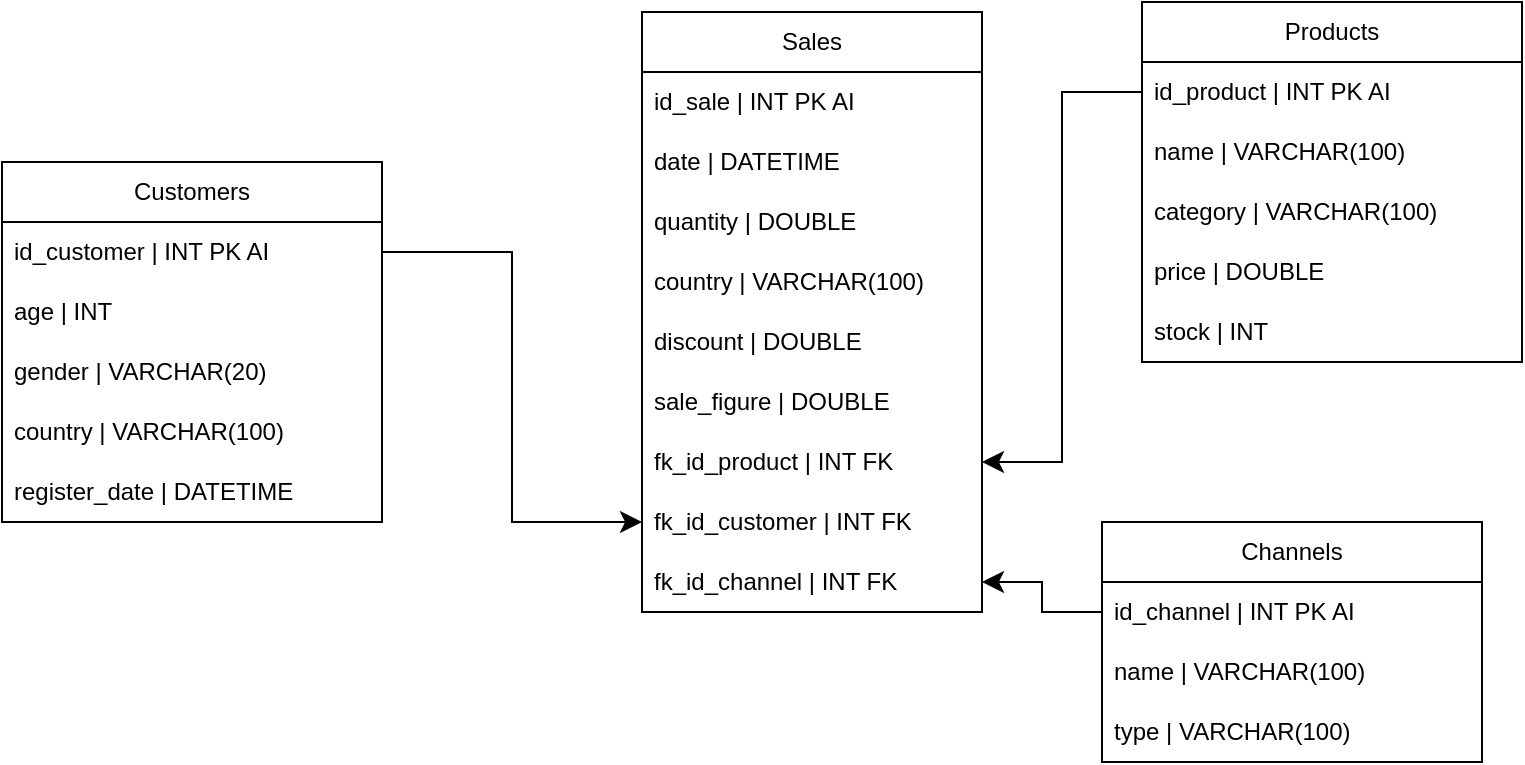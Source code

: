 <mxfile version="27.1.6">
  <diagram name="Star model" id="NSU2qtgDLh77OVEmHWee">
    <mxGraphModel dx="1577" dy="1173" grid="1" gridSize="10" guides="1" tooltips="1" connect="1" arrows="1" fold="1" page="1" pageScale="1" pageWidth="827" pageHeight="1169" math="0" shadow="0">
      <root>
        <mxCell id="0" />
        <mxCell id="1" parent="0" />
        <mxCell id="MW4GRpwm9qm2wFi7Bisz-1" value="Sales" style="swimlane;fontStyle=0;childLayout=stackLayout;horizontal=1;startSize=30;horizontalStack=0;resizeParent=1;resizeParentMax=0;resizeLast=0;collapsible=1;marginBottom=0;whiteSpace=wrap;html=1;" vertex="1" parent="1">
          <mxGeometry x="360" y="400" width="170" height="300" as="geometry" />
        </mxCell>
        <mxCell id="MW4GRpwm9qm2wFi7Bisz-2" value="id_sale | INT PK AI" style="text;strokeColor=none;fillColor=none;align=left;verticalAlign=middle;spacingLeft=4;spacingRight=4;overflow=hidden;points=[[0,0.5],[1,0.5]];portConstraint=eastwest;rotatable=0;whiteSpace=wrap;html=1;" vertex="1" parent="MW4GRpwm9qm2wFi7Bisz-1">
          <mxGeometry y="30" width="170" height="30" as="geometry" />
        </mxCell>
        <mxCell id="MW4GRpwm9qm2wFi7Bisz-5" value="date | DATETIME" style="text;strokeColor=none;fillColor=none;align=left;verticalAlign=middle;spacingLeft=4;spacingRight=4;overflow=hidden;points=[[0,0.5],[1,0.5]];portConstraint=eastwest;rotatable=0;whiteSpace=wrap;html=1;" vertex="1" parent="MW4GRpwm9qm2wFi7Bisz-1">
          <mxGeometry y="60" width="170" height="30" as="geometry" />
        </mxCell>
        <mxCell id="MW4GRpwm9qm2wFi7Bisz-8" value="quantity | DOUBLE" style="text;strokeColor=none;fillColor=none;align=left;verticalAlign=middle;spacingLeft=4;spacingRight=4;overflow=hidden;points=[[0,0.5],[1,0.5]];portConstraint=eastwest;rotatable=0;whiteSpace=wrap;html=1;" vertex="1" parent="MW4GRpwm9qm2wFi7Bisz-1">
          <mxGeometry y="90" width="170" height="30" as="geometry" />
        </mxCell>
        <mxCell id="MW4GRpwm9qm2wFi7Bisz-70" value="country | VARCHAR(100)" style="text;strokeColor=none;fillColor=none;align=left;verticalAlign=middle;spacingLeft=4;spacingRight=4;overflow=hidden;points=[[0,0.5],[1,0.5]];portConstraint=eastwest;rotatable=0;whiteSpace=wrap;html=1;" vertex="1" parent="MW4GRpwm9qm2wFi7Bisz-1">
          <mxGeometry y="120" width="170" height="30" as="geometry" />
        </mxCell>
        <mxCell id="MW4GRpwm9qm2wFi7Bisz-9" value="discount | DOUBLE" style="text;strokeColor=none;fillColor=none;align=left;verticalAlign=middle;spacingLeft=4;spacingRight=4;overflow=hidden;points=[[0,0.5],[1,0.5]];portConstraint=eastwest;rotatable=0;whiteSpace=wrap;html=1;" vertex="1" parent="MW4GRpwm9qm2wFi7Bisz-1">
          <mxGeometry y="150" width="170" height="30" as="geometry" />
        </mxCell>
        <mxCell id="MW4GRpwm9qm2wFi7Bisz-10" value="sale_figure | DOUBLE" style="text;strokeColor=none;fillColor=none;align=left;verticalAlign=middle;spacingLeft=4;spacingRight=4;overflow=hidden;points=[[0,0.5],[1,0.5]];portConstraint=eastwest;rotatable=0;whiteSpace=wrap;html=1;" vertex="1" parent="MW4GRpwm9qm2wFi7Bisz-1">
          <mxGeometry y="180" width="170" height="30" as="geometry" />
        </mxCell>
        <mxCell id="MW4GRpwm9qm2wFi7Bisz-3" value="fk_id_product | INT FK" style="text;strokeColor=none;fillColor=none;align=left;verticalAlign=middle;spacingLeft=4;spacingRight=4;overflow=hidden;points=[[0,0.5],[1,0.5]];portConstraint=eastwest;rotatable=0;whiteSpace=wrap;html=1;" vertex="1" parent="MW4GRpwm9qm2wFi7Bisz-1">
          <mxGeometry y="210" width="170" height="30" as="geometry" />
        </mxCell>
        <mxCell id="MW4GRpwm9qm2wFi7Bisz-4" value="fk_id_customer | INT FK" style="text;strokeColor=none;fillColor=none;align=left;verticalAlign=middle;spacingLeft=4;spacingRight=4;overflow=hidden;points=[[0,0.5],[1,0.5]];portConstraint=eastwest;rotatable=0;whiteSpace=wrap;html=1;" vertex="1" parent="MW4GRpwm9qm2wFi7Bisz-1">
          <mxGeometry y="240" width="170" height="30" as="geometry" />
        </mxCell>
        <mxCell id="MW4GRpwm9qm2wFi7Bisz-6" value="fk_id_channel | INT FK" style="text;strokeColor=none;fillColor=none;align=left;verticalAlign=middle;spacingLeft=4;spacingRight=4;overflow=hidden;points=[[0,0.5],[1,0.5]];portConstraint=eastwest;rotatable=0;whiteSpace=wrap;html=1;" vertex="1" parent="MW4GRpwm9qm2wFi7Bisz-1">
          <mxGeometry y="270" width="170" height="30" as="geometry" />
        </mxCell>
        <mxCell id="MW4GRpwm9qm2wFi7Bisz-11" value="Products" style="swimlane;fontStyle=0;childLayout=stackLayout;horizontal=1;startSize=30;horizontalStack=0;resizeParent=1;resizeParentMax=0;resizeLast=0;collapsible=1;marginBottom=0;whiteSpace=wrap;html=1;" vertex="1" parent="1">
          <mxGeometry x="610" y="395" width="190" height="180" as="geometry" />
        </mxCell>
        <mxCell id="MW4GRpwm9qm2wFi7Bisz-12" value="id_product | INT PK AI" style="text;strokeColor=none;fillColor=none;align=left;verticalAlign=middle;spacingLeft=4;spacingRight=4;overflow=hidden;points=[[0,0.5],[1,0.5]];portConstraint=eastwest;rotatable=0;whiteSpace=wrap;html=1;" vertex="1" parent="MW4GRpwm9qm2wFi7Bisz-11">
          <mxGeometry y="30" width="190" height="30" as="geometry" />
        </mxCell>
        <mxCell id="MW4GRpwm9qm2wFi7Bisz-13" value="name | VARCHAR(100)" style="text;strokeColor=none;fillColor=none;align=left;verticalAlign=middle;spacingLeft=4;spacingRight=4;overflow=hidden;points=[[0,0.5],[1,0.5]];portConstraint=eastwest;rotatable=0;whiteSpace=wrap;html=1;" vertex="1" parent="MW4GRpwm9qm2wFi7Bisz-11">
          <mxGeometry y="60" width="190" height="30" as="geometry" />
        </mxCell>
        <mxCell id="MW4GRpwm9qm2wFi7Bisz-14" value="category | VARCHAR(100)" style="text;strokeColor=none;fillColor=none;align=left;verticalAlign=middle;spacingLeft=4;spacingRight=4;overflow=hidden;points=[[0,0.5],[1,0.5]];portConstraint=eastwest;rotatable=0;whiteSpace=wrap;html=1;" vertex="1" parent="MW4GRpwm9qm2wFi7Bisz-11">
          <mxGeometry y="90" width="190" height="30" as="geometry" />
        </mxCell>
        <mxCell id="MW4GRpwm9qm2wFi7Bisz-15" value="price | DOUBLE" style="text;strokeColor=none;fillColor=none;align=left;verticalAlign=middle;spacingLeft=4;spacingRight=4;overflow=hidden;points=[[0,0.5],[1,0.5]];portConstraint=eastwest;rotatable=0;whiteSpace=wrap;html=1;" vertex="1" parent="MW4GRpwm9qm2wFi7Bisz-11">
          <mxGeometry y="120" width="190" height="30" as="geometry" />
        </mxCell>
        <mxCell id="MW4GRpwm9qm2wFi7Bisz-16" value="stock | INT" style="text;strokeColor=none;fillColor=none;align=left;verticalAlign=middle;spacingLeft=4;spacingRight=4;overflow=hidden;points=[[0,0.5],[1,0.5]];portConstraint=eastwest;rotatable=0;whiteSpace=wrap;html=1;" vertex="1" parent="MW4GRpwm9qm2wFi7Bisz-11">
          <mxGeometry y="150" width="190" height="30" as="geometry" />
        </mxCell>
        <mxCell id="MW4GRpwm9qm2wFi7Bisz-51" value="Customers" style="swimlane;fontStyle=0;childLayout=stackLayout;horizontal=1;startSize=30;horizontalStack=0;resizeParent=1;resizeParentMax=0;resizeLast=0;collapsible=1;marginBottom=0;whiteSpace=wrap;html=1;" vertex="1" parent="1">
          <mxGeometry x="40" y="475" width="190" height="180" as="geometry" />
        </mxCell>
        <mxCell id="MW4GRpwm9qm2wFi7Bisz-52" value="id_customer | INT PK AI" style="text;strokeColor=none;fillColor=none;align=left;verticalAlign=middle;spacingLeft=4;spacingRight=4;overflow=hidden;points=[[0,0.5],[1,0.5]];portConstraint=eastwest;rotatable=0;whiteSpace=wrap;html=1;" vertex="1" parent="MW4GRpwm9qm2wFi7Bisz-51">
          <mxGeometry y="30" width="190" height="30" as="geometry" />
        </mxCell>
        <mxCell id="MW4GRpwm9qm2wFi7Bisz-53" value="age | INT" style="text;strokeColor=none;fillColor=none;align=left;verticalAlign=middle;spacingLeft=4;spacingRight=4;overflow=hidden;points=[[0,0.5],[1,0.5]];portConstraint=eastwest;rotatable=0;whiteSpace=wrap;html=1;" vertex="1" parent="MW4GRpwm9qm2wFi7Bisz-51">
          <mxGeometry y="60" width="190" height="30" as="geometry" />
        </mxCell>
        <mxCell id="MW4GRpwm9qm2wFi7Bisz-54" value="gender | VARCHAR(20)" style="text;strokeColor=none;fillColor=none;align=left;verticalAlign=middle;spacingLeft=4;spacingRight=4;overflow=hidden;points=[[0,0.5],[1,0.5]];portConstraint=eastwest;rotatable=0;whiteSpace=wrap;html=1;" vertex="1" parent="MW4GRpwm9qm2wFi7Bisz-51">
          <mxGeometry y="90" width="190" height="30" as="geometry" />
        </mxCell>
        <mxCell id="MW4GRpwm9qm2wFi7Bisz-55" value="country | VARCHAR(100)" style="text;strokeColor=none;fillColor=none;align=left;verticalAlign=middle;spacingLeft=4;spacingRight=4;overflow=hidden;points=[[0,0.5],[1,0.5]];portConstraint=eastwest;rotatable=0;whiteSpace=wrap;html=1;" vertex="1" parent="MW4GRpwm9qm2wFi7Bisz-51">
          <mxGeometry y="120" width="190" height="30" as="geometry" />
        </mxCell>
        <mxCell id="MW4GRpwm9qm2wFi7Bisz-56" value="register_date | DATETIME" style="text;strokeColor=none;fillColor=none;align=left;verticalAlign=middle;spacingLeft=4;spacingRight=4;overflow=hidden;points=[[0,0.5],[1,0.5]];portConstraint=eastwest;rotatable=0;whiteSpace=wrap;html=1;" vertex="1" parent="MW4GRpwm9qm2wFi7Bisz-51">
          <mxGeometry y="150" width="190" height="30" as="geometry" />
        </mxCell>
        <mxCell id="MW4GRpwm9qm2wFi7Bisz-61" value="Channels" style="swimlane;fontStyle=0;childLayout=stackLayout;horizontal=1;startSize=30;horizontalStack=0;resizeParent=1;resizeParentMax=0;resizeLast=0;collapsible=1;marginBottom=0;whiteSpace=wrap;html=1;" vertex="1" parent="1">
          <mxGeometry x="590" y="655" width="190" height="120" as="geometry" />
        </mxCell>
        <mxCell id="MW4GRpwm9qm2wFi7Bisz-62" value="id_channel | INT PK AI" style="text;strokeColor=none;fillColor=none;align=left;verticalAlign=middle;spacingLeft=4;spacingRight=4;overflow=hidden;points=[[0,0.5],[1,0.5]];portConstraint=eastwest;rotatable=0;whiteSpace=wrap;html=1;" vertex="1" parent="MW4GRpwm9qm2wFi7Bisz-61">
          <mxGeometry y="30" width="190" height="30" as="geometry" />
        </mxCell>
        <mxCell id="MW4GRpwm9qm2wFi7Bisz-63" value="name | VARCHAR(100)" style="text;strokeColor=none;fillColor=none;align=left;verticalAlign=middle;spacingLeft=4;spacingRight=4;overflow=hidden;points=[[0,0.5],[1,0.5]];portConstraint=eastwest;rotatable=0;whiteSpace=wrap;html=1;" vertex="1" parent="MW4GRpwm9qm2wFi7Bisz-61">
          <mxGeometry y="60" width="190" height="30" as="geometry" />
        </mxCell>
        <mxCell id="MW4GRpwm9qm2wFi7Bisz-64" value="type | VARCHAR(100)" style="text;strokeColor=none;fillColor=none;align=left;verticalAlign=middle;spacingLeft=4;spacingRight=4;overflow=hidden;points=[[0,0.5],[1,0.5]];portConstraint=eastwest;rotatable=0;whiteSpace=wrap;html=1;" vertex="1" parent="MW4GRpwm9qm2wFi7Bisz-61">
          <mxGeometry y="90" width="190" height="30" as="geometry" />
        </mxCell>
        <mxCell id="MW4GRpwm9qm2wFi7Bisz-67" style="edgeStyle=orthogonalEdgeStyle;rounded=0;orthogonalLoop=1;jettySize=auto;html=1;exitX=1;exitY=0.5;exitDx=0;exitDy=0;entryX=0;entryY=0.5;entryDx=0;entryDy=0;fontSize=12;startSize=8;endSize=8;" edge="1" parent="1" source="MW4GRpwm9qm2wFi7Bisz-52" target="MW4GRpwm9qm2wFi7Bisz-4">
          <mxGeometry relative="1" as="geometry" />
        </mxCell>
        <mxCell id="MW4GRpwm9qm2wFi7Bisz-68" style="edgeStyle=orthogonalEdgeStyle;rounded=0;orthogonalLoop=1;jettySize=auto;html=1;exitX=0;exitY=0.5;exitDx=0;exitDy=0;entryX=1;entryY=0.5;entryDx=0;entryDy=0;fontSize=12;startSize=8;endSize=8;" edge="1" parent="1" source="MW4GRpwm9qm2wFi7Bisz-62" target="MW4GRpwm9qm2wFi7Bisz-6">
          <mxGeometry relative="1" as="geometry" />
        </mxCell>
        <mxCell id="MW4GRpwm9qm2wFi7Bisz-69" style="edgeStyle=orthogonalEdgeStyle;rounded=0;orthogonalLoop=1;jettySize=auto;html=1;exitX=0;exitY=0.5;exitDx=0;exitDy=0;entryX=1;entryY=0.5;entryDx=0;entryDy=0;fontSize=12;startSize=8;endSize=8;" edge="1" parent="1" source="MW4GRpwm9qm2wFi7Bisz-12" target="MW4GRpwm9qm2wFi7Bisz-3">
          <mxGeometry relative="1" as="geometry" />
        </mxCell>
      </root>
    </mxGraphModel>
  </diagram>
</mxfile>
